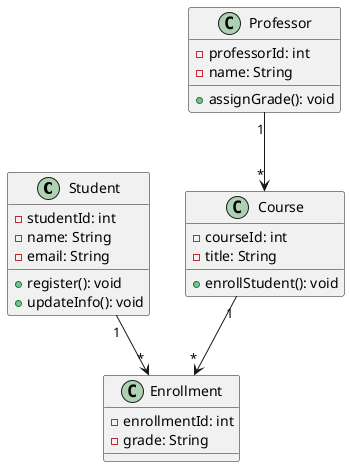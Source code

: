 
@startuml StudentDiagram

class Student {
  - studentId: int
  - name: String
  - email: String
  + register(): void
  + updateInfo(): void
}

class Course {
  - courseId: int
  - title: String
  + enrollStudent(): void
}

class Professor {
  - professorId: int
  - name: String
  + assignGrade(): void
}

class Enrollment {
  - enrollmentId: int
  - grade: String
}

Student "1" --> "*" Enrollment
Course "1" --> "*" Enrollment
Professor "1" --> "*" Course

@enduml